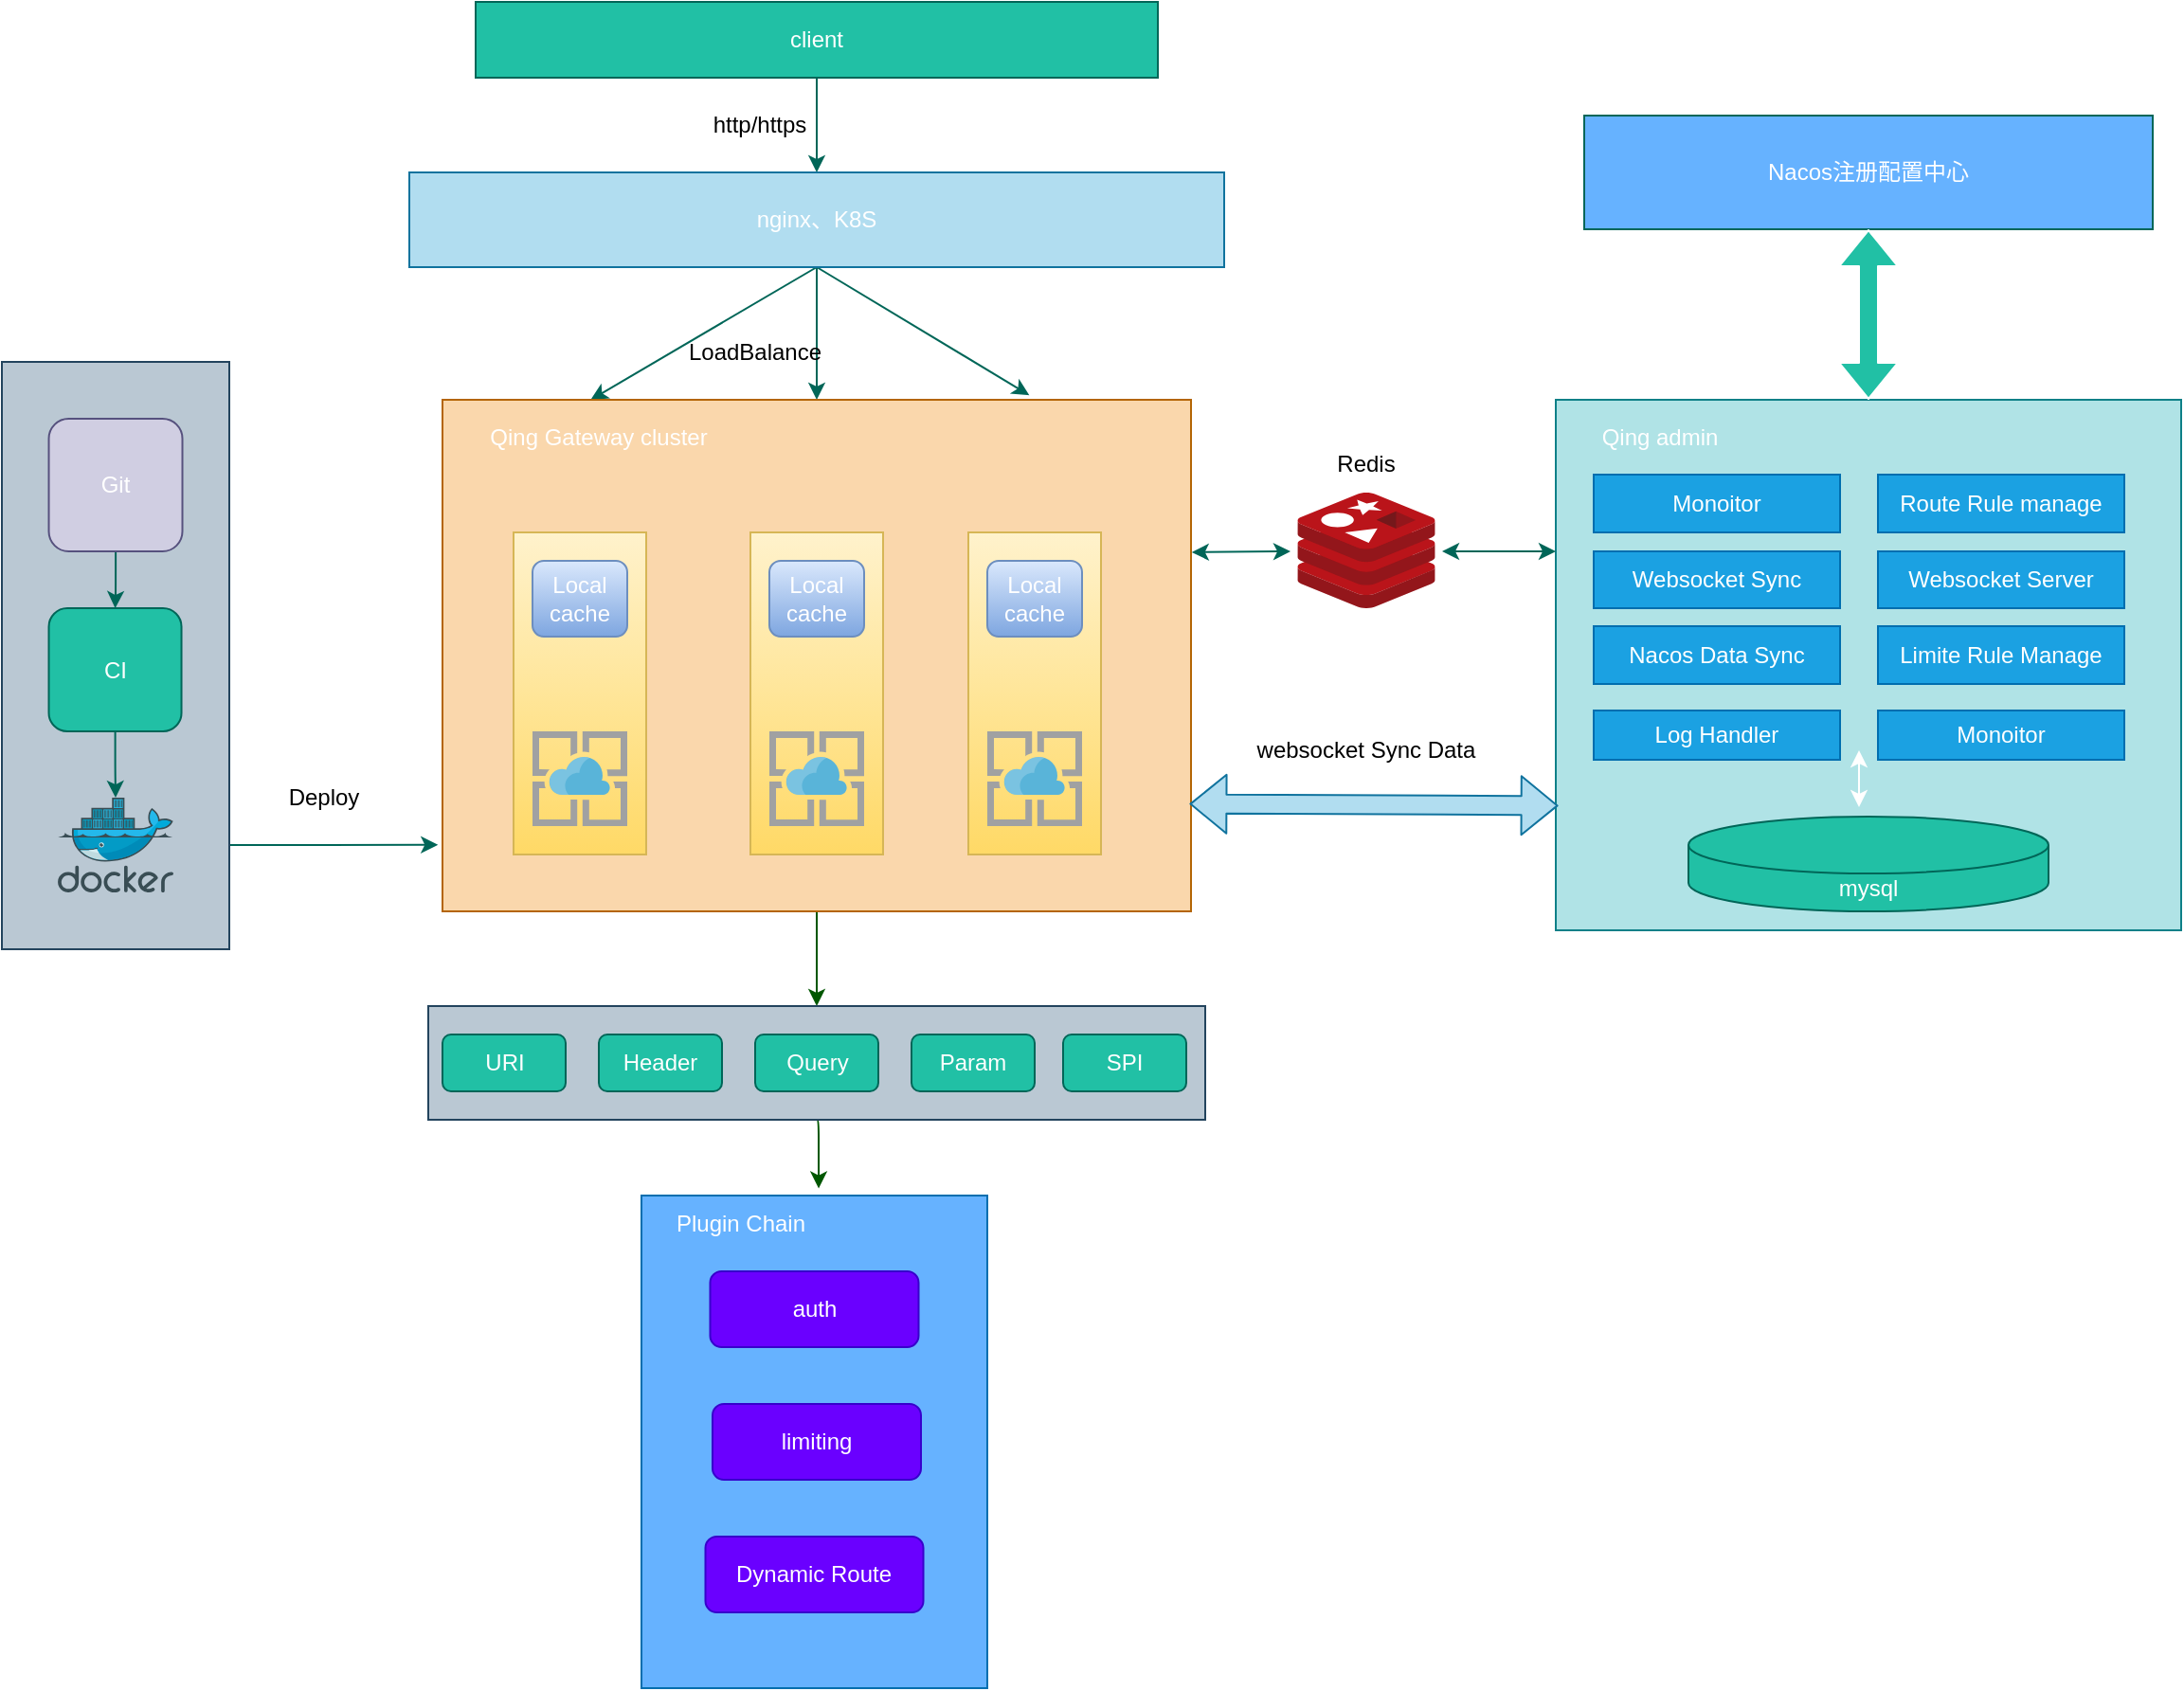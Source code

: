<mxfile version="17.4.2" type="device"><diagram id="dW1qAy2ZLM07U-Kjb7_2" name="第 1 页"><mxGraphModel dx="2338" dy="1055" grid="1" gridSize="10" guides="1" tooltips="1" connect="1" arrows="1" fold="1" page="1" pageScale="1" pageWidth="827" pageHeight="1169" math="0" shadow="0"><root><mxCell id="0"/><mxCell id="1" parent="0"/><mxCell id="Zk6Zet31j24s1ADIFB8w-4" style="edgeStyle=orthogonalEdgeStyle;curved=0;rounded=1;sketch=0;orthogonalLoop=1;jettySize=auto;html=1;exitX=0.5;exitY=1;exitDx=0;exitDy=0;entryX=0.5;entryY=0;entryDx=0;entryDy=0;fontColor=#FFFFFF;strokeColor=#006658;fillColor=#21C0A5;" edge="1" parent="1" source="Zk6Zet31j24s1ADIFB8w-1" target="Zk6Zet31j24s1ADIFB8w-3"><mxGeometry relative="1" as="geometry"/></mxCell><mxCell id="Zk6Zet31j24s1ADIFB8w-1" value="&lt;font color=&quot;#ffffff&quot;&gt;client&lt;/font&gt;" style="rounded=0;whiteSpace=wrap;html=1;fillColor=#21C0A5;strokeColor=#006658;fontColor=#5C5C5C;align=center;" vertex="1" parent="1"><mxGeometry x="210" y="80" width="360" height="40" as="geometry"/></mxCell><mxCell id="Zk6Zet31j24s1ADIFB8w-25" style="edgeStyle=none;rounded=1;sketch=0;orthogonalLoop=1;jettySize=auto;html=1;exitX=0.5;exitY=1;exitDx=0;exitDy=0;entryX=0.198;entryY=0;entryDx=0;entryDy=0;entryPerimeter=0;fontColor=#FFFFFF;strokeColor=#006658;fillColor=#21C0A5;" edge="1" parent="1" source="Zk6Zet31j24s1ADIFB8w-3" target="Zk6Zet31j24s1ADIFB8w-6"><mxGeometry relative="1" as="geometry"/></mxCell><mxCell id="Zk6Zet31j24s1ADIFB8w-26" style="edgeStyle=none;rounded=1;sketch=0;orthogonalLoop=1;jettySize=auto;html=1;exitX=0.5;exitY=1;exitDx=0;exitDy=0;fontColor=#FFFFFF;strokeColor=#006658;fillColor=#21C0A5;" edge="1" parent="1" source="Zk6Zet31j24s1ADIFB8w-3" target="Zk6Zet31j24s1ADIFB8w-6"><mxGeometry relative="1" as="geometry"/></mxCell><mxCell id="Zk6Zet31j24s1ADIFB8w-27" style="edgeStyle=none;rounded=1;sketch=0;orthogonalLoop=1;jettySize=auto;html=1;exitX=0.5;exitY=1;exitDx=0;exitDy=0;entryX=0.784;entryY=-0.009;entryDx=0;entryDy=0;entryPerimeter=0;fontColor=#FFFFFF;strokeColor=#006658;fillColor=#21C0A5;" edge="1" parent="1" source="Zk6Zet31j24s1ADIFB8w-3" target="Zk6Zet31j24s1ADIFB8w-6"><mxGeometry relative="1" as="geometry"/></mxCell><mxCell id="Zk6Zet31j24s1ADIFB8w-3" value="&lt;font color=&quot;#ffffff&quot;&gt;nginx、K8S&lt;/font&gt;" style="rounded=0;whiteSpace=wrap;html=1;sketch=0;strokeColor=#10739e;fillColor=#b1ddf0;" vertex="1" parent="1"><mxGeometry x="175" y="170" width="430" height="50" as="geometry"/></mxCell><mxCell id="Zk6Zet31j24s1ADIFB8w-5" value="&lt;font color=&quot;#000000&quot;&gt;http/https&lt;br&gt;&lt;/font&gt;" style="text;html=1;strokeColor=none;fillColor=none;align=center;verticalAlign=middle;whiteSpace=wrap;rounded=0;sketch=0;fontColor=#FFFFFF;" vertex="1" parent="1"><mxGeometry x="330" y="130" width="60" height="30" as="geometry"/></mxCell><mxCell id="Zk6Zet31j24s1ADIFB8w-79" style="edgeStyle=orthogonalEdgeStyle;rounded=1;sketch=0;orthogonalLoop=1;jettySize=auto;html=1;entryX=0.5;entryY=0;entryDx=0;entryDy=0;fontColor=#FFFFFF;strokeColor=#005700;fillColor=#008a00;" edge="1" parent="1" source="Zk6Zet31j24s1ADIFB8w-6" target="Zk6Zet31j24s1ADIFB8w-73"><mxGeometry relative="1" as="geometry"/></mxCell><mxCell id="Zk6Zet31j24s1ADIFB8w-6" value="" style="rounded=0;whiteSpace=wrap;html=1;sketch=0;strokeColor=#b46504;fillColor=#fad7ac;" vertex="1" parent="1"><mxGeometry x="192.5" y="290" width="395" height="270" as="geometry"/></mxCell><mxCell id="Zk6Zet31j24s1ADIFB8w-13" value="" style="group" vertex="1" connectable="0" parent="1"><mxGeometry x="230" y="360" width="70" height="170" as="geometry"/></mxCell><mxCell id="Zk6Zet31j24s1ADIFB8w-7" value="" style="rounded=0;whiteSpace=wrap;html=1;sketch=0;strokeColor=#d6b656;fillColor=#fff2cc;gradientColor=#ffd966;" vertex="1" parent="Zk6Zet31j24s1ADIFB8w-13"><mxGeometry width="70" height="170" as="geometry"/></mxCell><mxCell id="Zk6Zet31j24s1ADIFB8w-8" value="" style="sketch=0;aspect=fixed;html=1;points=[];align=center;image;fontSize=12;image=img/lib/mscae/App_Service.svg;rounded=0;fontColor=#000000;strokeColor=#006658;fillColor=#21C0A5;" vertex="1" parent="Zk6Zet31j24s1ADIFB8w-13"><mxGeometry x="10" y="105" width="50" height="50" as="geometry"/></mxCell><mxCell id="Zk6Zet31j24s1ADIFB8w-10" value="&lt;font color=&quot;#ffffff&quot;&gt;Local cache&lt;/font&gt;" style="rounded=1;whiteSpace=wrap;html=1;sketch=0;strokeColor=#6c8ebf;fillColor=#dae8fc;gradientColor=#7ea6e0;" vertex="1" parent="Zk6Zet31j24s1ADIFB8w-13"><mxGeometry x="10" y="15" width="50" height="40" as="geometry"/></mxCell><mxCell id="Zk6Zet31j24s1ADIFB8w-16" value="" style="rounded=0;whiteSpace=wrap;html=1;sketch=0;strokeColor=#d6b656;fillColor=#fff2cc;gradientColor=#ffd966;" vertex="1" parent="1"><mxGeometry x="355" y="360" width="70" height="170" as="geometry"/></mxCell><mxCell id="Zk6Zet31j24s1ADIFB8w-17" value="" style="sketch=0;aspect=fixed;html=1;points=[];align=center;image;fontSize=12;image=img/lib/mscae/App_Service.svg;rounded=0;fontColor=#000000;strokeColor=#006658;fillColor=#21C0A5;" vertex="1" parent="1"><mxGeometry x="365" y="465" width="50" height="50" as="geometry"/></mxCell><mxCell id="Zk6Zet31j24s1ADIFB8w-18" value="&lt;font color=&quot;#ffffff&quot;&gt;Local cache&lt;/font&gt;" style="rounded=1;whiteSpace=wrap;html=1;sketch=0;strokeColor=#6c8ebf;fillColor=#dae8fc;gradientColor=#7ea6e0;" vertex="1" parent="1"><mxGeometry x="365" y="375" width="50" height="40" as="geometry"/></mxCell><mxCell id="Zk6Zet31j24s1ADIFB8w-19" value="" style="rounded=0;whiteSpace=wrap;html=1;sketch=0;strokeColor=#d6b656;fillColor=#fff2cc;gradientColor=#ffd966;" vertex="1" parent="1"><mxGeometry x="470" y="360" width="70" height="170" as="geometry"/></mxCell><mxCell id="Zk6Zet31j24s1ADIFB8w-20" value="" style="sketch=0;aspect=fixed;html=1;points=[];align=center;image;fontSize=12;image=img/lib/mscae/App_Service.svg;rounded=0;fontColor=#000000;strokeColor=#006658;fillColor=#21C0A5;" vertex="1" parent="1"><mxGeometry x="480" y="465" width="50" height="50" as="geometry"/></mxCell><mxCell id="Zk6Zet31j24s1ADIFB8w-21" value="&lt;font color=&quot;#ffffff&quot;&gt;Local cache&lt;/font&gt;" style="rounded=1;whiteSpace=wrap;html=1;sketch=0;strokeColor=#6c8ebf;fillColor=#dae8fc;gradientColor=#7ea6e0;" vertex="1" parent="1"><mxGeometry x="480" y="375" width="50" height="40" as="geometry"/></mxCell><mxCell id="Zk6Zet31j24s1ADIFB8w-22" value="Qing Gateway cluster" style="text;html=1;strokeColor=none;fillColor=none;align=center;verticalAlign=middle;whiteSpace=wrap;rounded=0;sketch=0;fontColor=#FFFFFF;" vertex="1" parent="1"><mxGeometry x="210" y="300" width="130" height="20" as="geometry"/></mxCell><mxCell id="Zk6Zet31j24s1ADIFB8w-34" style="edgeStyle=orthogonalEdgeStyle;rounded=1;sketch=0;orthogonalLoop=1;jettySize=auto;html=1;entryX=-0.006;entryY=0.87;entryDx=0;entryDy=0;entryPerimeter=0;fontColor=#FFFFFF;strokeColor=#006658;fillColor=#21C0A5;" edge="1" parent="1" source="Zk6Zet31j24s1ADIFB8w-29" target="Zk6Zet31j24s1ADIFB8w-6"><mxGeometry relative="1" as="geometry"/></mxCell><mxCell id="Zk6Zet31j24s1ADIFB8w-36" value="" style="edgeStyle=orthogonalEdgeStyle;rounded=1;sketch=0;orthogonalLoop=1;jettySize=auto;html=1;fontColor=#FFFFFF;strokeColor=#006658;fillColor=#21C0A5;" edge="1" parent="1" source="Zk6Zet31j24s1ADIFB8w-31" target="Zk6Zet31j24s1ADIFB8w-35"><mxGeometry relative="1" as="geometry"/></mxCell><mxCell id="Zk6Zet31j24s1ADIFB8w-31" value="Git" style="rounded=1;whiteSpace=wrap;html=1;sketch=0;strokeColor=#56517e;fillColor=#d0cee2;" vertex="1" parent="1"><mxGeometry x="-15.24" y="300" width="70.49" height="70" as="geometry"/></mxCell><mxCell id="Zk6Zet31j24s1ADIFB8w-37" value="" style="edgeStyle=orthogonalEdgeStyle;rounded=1;sketch=0;orthogonalLoop=1;jettySize=auto;html=1;fontColor=#FFFFFF;strokeColor=#006658;fillColor=#21C0A5;" edge="1" parent="1" source="Zk6Zet31j24s1ADIFB8w-35" target="Zk6Zet31j24s1ADIFB8w-29"><mxGeometry relative="1" as="geometry"/></mxCell><mxCell id="Zk6Zet31j24s1ADIFB8w-35" value="CI" style="rounded=1;whiteSpace=wrap;html=1;sketch=0;fontColor=#FFFFFF;strokeColor=#006658;fillColor=#21C0A5;" vertex="1" parent="1"><mxGeometry x="-15.24" y="400" width="70" height="65" as="geometry"/></mxCell><mxCell id="Zk6Zet31j24s1ADIFB8w-40" value="" style="group" vertex="1" connectable="0" parent="1"><mxGeometry x="-40" y="270" width="120" height="310" as="geometry"/></mxCell><mxCell id="Zk6Zet31j24s1ADIFB8w-28" value="" style="rounded=0;whiteSpace=wrap;html=1;sketch=0;strokeColor=#23445d;fillColor=#bac8d3;" vertex="1" parent="Zk6Zet31j24s1ADIFB8w-40"><mxGeometry width="120" height="310" as="geometry"/></mxCell><mxCell id="Zk6Zet31j24s1ADIFB8w-29" value="" style="sketch=0;aspect=fixed;html=1;points=[];align=center;image;fontSize=12;image=img/lib/mscae/Docker.svg;rounded=0;fontColor=#FFFFFF;strokeColor=#006658;fillColor=#21C0A5;" vertex="1" parent="Zk6Zet31j24s1ADIFB8w-40"><mxGeometry x="29.51" y="230" width="60.98" height="50" as="geometry"/></mxCell><mxCell id="Zk6Zet31j24s1ADIFB8w-43" value="" style="edgeStyle=orthogonalEdgeStyle;rounded=1;sketch=0;orthogonalLoop=1;jettySize=auto;html=1;fontColor=#000000;strokeColor=#006658;fillColor=#21C0A5;" edge="1" parent="Zk6Zet31j24s1ADIFB8w-40" source="Zk6Zet31j24s1ADIFB8w-38" target="Zk6Zet31j24s1ADIFB8w-39"><mxGeometry relative="1" as="geometry"/></mxCell><mxCell id="Zk6Zet31j24s1ADIFB8w-38" value="&lt;font color=&quot;#ffffff&quot;&gt;Git&lt;/font&gt;" style="rounded=1;whiteSpace=wrap;html=1;sketch=0;strokeColor=#56517e;fillColor=#d0cee2;" vertex="1" parent="Zk6Zet31j24s1ADIFB8w-40"><mxGeometry x="24.76" y="30" width="70.49" height="70" as="geometry"/></mxCell><mxCell id="Zk6Zet31j24s1ADIFB8w-44" value="" style="edgeStyle=orthogonalEdgeStyle;rounded=1;sketch=0;orthogonalLoop=1;jettySize=auto;html=1;fontColor=#000000;strokeColor=#006658;fillColor=#21C0A5;" edge="1" parent="Zk6Zet31j24s1ADIFB8w-40" source="Zk6Zet31j24s1ADIFB8w-39" target="Zk6Zet31j24s1ADIFB8w-29"><mxGeometry relative="1" as="geometry"/></mxCell><mxCell id="Zk6Zet31j24s1ADIFB8w-39" value="CI" style="rounded=1;whiteSpace=wrap;html=1;sketch=0;fontColor=#FFFFFF;strokeColor=#006658;fillColor=#21C0A5;" vertex="1" parent="Zk6Zet31j24s1ADIFB8w-40"><mxGeometry x="24.76" y="130" width="70" height="65" as="geometry"/></mxCell><mxCell id="Zk6Zet31j24s1ADIFB8w-41" value="&lt;font color=&quot;#000000&quot;&gt;LoadBalance&lt;/font&gt;" style="text;html=1;strokeColor=none;fillColor=none;align=center;verticalAlign=middle;whiteSpace=wrap;rounded=0;sketch=0;fontColor=#FFFFFF;" vertex="1" parent="1"><mxGeometry x="310" y="250" width="95" height="30" as="geometry"/></mxCell><mxCell id="Zk6Zet31j24s1ADIFB8w-42" value="Deploy" style="text;html=1;strokeColor=none;fillColor=none;align=center;verticalAlign=middle;whiteSpace=wrap;rounded=0;sketch=0;fontColor=#000000;" vertex="1" parent="1"><mxGeometry x="100" y="485" width="60" height="30" as="geometry"/></mxCell><mxCell id="Zk6Zet31j24s1ADIFB8w-45" value="" style="rounded=0;whiteSpace=wrap;html=1;sketch=0;strokeColor=#0e8088;fillColor=#b0e3e6;" vertex="1" parent="1"><mxGeometry x="780" y="290" width="330" height="280" as="geometry"/></mxCell><mxCell id="Zk6Zet31j24s1ADIFB8w-46" value="" style="shape=flexArrow;endArrow=classic;startArrow=classic;html=1;rounded=1;sketch=0;fontColor=#000000;strokeColor=#10739e;fillColor=#b1ddf0;exitX=0.998;exitY=0.79;exitDx=0;exitDy=0;entryX=0.004;entryY=0.765;entryDx=0;entryDy=0;exitPerimeter=0;entryPerimeter=0;" edge="1" parent="1" source="Zk6Zet31j24s1ADIFB8w-6" target="Zk6Zet31j24s1ADIFB8w-45"><mxGeometry width="100" height="100" relative="1" as="geometry"><mxPoint x="587.5" y="424.58" as="sourcePoint"/><mxPoint x="687.5" y="424.58" as="targetPoint"/></mxGeometry></mxCell><mxCell id="Zk6Zet31j24s1ADIFB8w-47" value="websocket&amp;nbsp;Sync Data" style="text;html=1;strokeColor=none;fillColor=none;align=center;verticalAlign=middle;whiteSpace=wrap;rounded=0;sketch=0;fontColor=#000000;" vertex="1" parent="1"><mxGeometry x="615" y="465" width="130" height="20" as="geometry"/></mxCell><mxCell id="Zk6Zet31j24s1ADIFB8w-48" value="" style="sketch=0;aspect=fixed;html=1;points=[];align=center;image;fontSize=12;image=img/lib/mscae/Cache_Redis_Product.svg;rounded=0;fontColor=#000000;strokeColor=#006658;fillColor=#21C0A5;" vertex="1" parent="1"><mxGeometry x="643.69" y="339" width="72.62" height="61" as="geometry"/></mxCell><mxCell id="Zk6Zet31j24s1ADIFB8w-52" value="" style="endArrow=classic;startArrow=classic;html=1;rounded=1;sketch=0;fontColor=#000000;strokeColor=#006658;fillColor=#21C0A5;exitX=1.001;exitY=0.298;exitDx=0;exitDy=0;exitPerimeter=0;" edge="1" parent="1" source="Zk6Zet31j24s1ADIFB8w-6"><mxGeometry width="50" height="50" relative="1" as="geometry"><mxPoint x="590" y="400" as="sourcePoint"/><mxPoint x="640" y="370" as="targetPoint"/></mxGeometry></mxCell><mxCell id="Zk6Zet31j24s1ADIFB8w-54" value="" style="endArrow=classic;startArrow=classic;html=1;rounded=1;sketch=0;fontColor=#000000;strokeColor=#006658;fillColor=#21C0A5;exitX=1.051;exitY=0.508;exitDx=0;exitDy=0;exitPerimeter=0;" edge="1" parent="1" source="Zk6Zet31j24s1ADIFB8w-48"><mxGeometry width="50" height="50" relative="1" as="geometry"><mxPoint x="720" y="400" as="sourcePoint"/><mxPoint x="780" y="370" as="targetPoint"/></mxGeometry></mxCell><mxCell id="Zk6Zet31j24s1ADIFB8w-56" value="&lt;font color=&quot;#ffffff&quot;&gt;mysql&lt;/font&gt;" style="shape=cylinder3;whiteSpace=wrap;html=1;boundedLbl=1;backgroundOutline=1;size=15;rounded=0;sketch=0;fontColor=#000000;strokeColor=#006658;fillColor=#21C0A5;" vertex="1" parent="1"><mxGeometry x="850" y="510" width="190" height="50" as="geometry"/></mxCell><mxCell id="Zk6Zet31j24s1ADIFB8w-57" value="&lt;font color=&quot;#000000&quot;&gt;Redis&lt;/font&gt;" style="text;html=1;strokeColor=none;fillColor=none;align=center;verticalAlign=middle;whiteSpace=wrap;rounded=0;labelBackgroundColor=none;sketch=0;fontColor=#FFFFFF;" vertex="1" parent="1"><mxGeometry x="650" y="309" width="60" height="30" as="geometry"/></mxCell><mxCell id="Zk6Zet31j24s1ADIFB8w-58" value="&lt;font color=&quot;#ffffff&quot;&gt;Qing admin&lt;/font&gt;" style="text;html=1;strokeColor=none;fillColor=none;align=center;verticalAlign=middle;whiteSpace=wrap;rounded=0;labelBackgroundColor=none;sketch=0;fontColor=#000000;" vertex="1" parent="1"><mxGeometry x="790" y="300" width="90" height="20" as="geometry"/></mxCell><mxCell id="Zk6Zet31j24s1ADIFB8w-59" value="Monoitor" style="rounded=0;whiteSpace=wrap;html=1;labelBackgroundColor=none;sketch=0;strokeColor=#006EAF;fillColor=#1ba1e2;fontColor=#ffffff;" vertex="1" parent="1"><mxGeometry x="800" y="329.5" width="130" height="30.5" as="geometry"/></mxCell><mxCell id="Zk6Zet31j24s1ADIFB8w-60" value="Websocket Sync" style="rounded=0;whiteSpace=wrap;html=1;labelBackgroundColor=none;sketch=0;strokeColor=#006EAF;fillColor=#1ba1e2;fontColor=#ffffff;" vertex="1" parent="1"><mxGeometry x="800" y="370" width="130" height="30" as="geometry"/></mxCell><mxCell id="Zk6Zet31j24s1ADIFB8w-61" value="Log Handler" style="rounded=0;whiteSpace=wrap;html=1;labelBackgroundColor=none;sketch=0;strokeColor=#006EAF;fillColor=#1ba1e2;fontColor=#ffffff;" vertex="1" parent="1"><mxGeometry x="800" y="454" width="130" height="26" as="geometry"/></mxCell><mxCell id="Zk6Zet31j24s1ADIFB8w-62" value="Nacos Data Sync" style="rounded=0;whiteSpace=wrap;html=1;labelBackgroundColor=none;sketch=0;strokeColor=#006EAF;fillColor=#1ba1e2;fontColor=#ffffff;" vertex="1" parent="1"><mxGeometry x="800" y="409.5" width="130" height="30.5" as="geometry"/></mxCell><mxCell id="Zk6Zet31j24s1ADIFB8w-63" value="Route Rule manage" style="rounded=0;whiteSpace=wrap;html=1;labelBackgroundColor=none;sketch=0;strokeColor=#006EAF;fillColor=#1ba1e2;fontColor=#ffffff;" vertex="1" parent="1"><mxGeometry x="950" y="329.5" width="130" height="30.5" as="geometry"/></mxCell><mxCell id="Zk6Zet31j24s1ADIFB8w-64" value="Websocket Server" style="rounded=0;whiteSpace=wrap;html=1;labelBackgroundColor=none;sketch=0;strokeColor=#006EAF;fillColor=#1ba1e2;fontColor=#ffffff;" vertex="1" parent="1"><mxGeometry x="950" y="370" width="130" height="30" as="geometry"/></mxCell><mxCell id="Zk6Zet31j24s1ADIFB8w-65" value="Limite Rule Manage" style="rounded=0;whiteSpace=wrap;html=1;labelBackgroundColor=none;sketch=0;strokeColor=#006EAF;fillColor=#1ba1e2;fontColor=#ffffff;" vertex="1" parent="1"><mxGeometry x="950" y="409.5" width="130" height="30.5" as="geometry"/></mxCell><mxCell id="Zk6Zet31j24s1ADIFB8w-66" value="Monoitor" style="rounded=0;whiteSpace=wrap;html=1;labelBackgroundColor=none;sketch=0;strokeColor=#006EAF;fillColor=#1ba1e2;fontColor=#ffffff;" vertex="1" parent="1"><mxGeometry x="950" y="454" width="130" height="26" as="geometry"/></mxCell><mxCell id="Zk6Zet31j24s1ADIFB8w-72" value="" style="endArrow=classic;startArrow=classic;html=1;rounded=1;sketch=0;fontColor=#FFFFFF;strokeColor=#FFFFFF;" edge="1" parent="1"><mxGeometry width="50" height="50" relative="1" as="geometry"><mxPoint x="940" y="505" as="sourcePoint"/><mxPoint x="940" y="475" as="targetPoint"/></mxGeometry></mxCell><mxCell id="Zk6Zet31j24s1ADIFB8w-87" style="edgeStyle=orthogonalEdgeStyle;rounded=1;sketch=0;orthogonalLoop=1;jettySize=auto;html=1;exitX=0.5;exitY=1;exitDx=0;exitDy=0;entryX=0.873;entryY=-0.124;entryDx=0;entryDy=0;entryPerimeter=0;fontColor=#FFFFFF;strokeColor=#005700;fillColor=#008a00;" edge="1" parent="1" source="Zk6Zet31j24s1ADIFB8w-73" target="Zk6Zet31j24s1ADIFB8w-83"><mxGeometry relative="1" as="geometry"/></mxCell><mxCell id="Zk6Zet31j24s1ADIFB8w-73" value="" style="rounded=0;whiteSpace=wrap;html=1;labelBackgroundColor=none;sketch=0;strokeColor=#23445d;fillColor=#bac8d3;" vertex="1" parent="1"><mxGeometry x="185" y="610" width="410" height="60" as="geometry"/></mxCell><mxCell id="Zk6Zet31j24s1ADIFB8w-74" value="URI" style="rounded=1;whiteSpace=wrap;html=1;labelBackgroundColor=none;sketch=0;fontColor=#FFFFFF;strokeColor=#006658;fillColor=#21C0A5;" vertex="1" parent="1"><mxGeometry x="192.5" y="625" width="65" height="30" as="geometry"/></mxCell><mxCell id="Zk6Zet31j24s1ADIFB8w-75" value="Header" style="rounded=1;whiteSpace=wrap;html=1;labelBackgroundColor=none;sketch=0;fontColor=#FFFFFF;strokeColor=#006658;fillColor=#21C0A5;" vertex="1" parent="1"><mxGeometry x="275" y="625" width="65" height="30" as="geometry"/></mxCell><mxCell id="Zk6Zet31j24s1ADIFB8w-76" value="Query" style="rounded=1;whiteSpace=wrap;html=1;labelBackgroundColor=none;sketch=0;fontColor=#FFFFFF;strokeColor=#006658;fillColor=#21C0A5;" vertex="1" parent="1"><mxGeometry x="357.5" y="625" width="65" height="30" as="geometry"/></mxCell><mxCell id="Zk6Zet31j24s1ADIFB8w-77" value="Param" style="rounded=1;whiteSpace=wrap;html=1;labelBackgroundColor=none;sketch=0;fontColor=#FFFFFF;strokeColor=#006658;fillColor=#21C0A5;" vertex="1" parent="1"><mxGeometry x="440" y="625" width="65" height="30" as="geometry"/></mxCell><mxCell id="Zk6Zet31j24s1ADIFB8w-78" value="SPI" style="rounded=1;whiteSpace=wrap;html=1;labelBackgroundColor=none;sketch=0;fontColor=#FFFFFF;strokeColor=#006658;fillColor=#21C0A5;" vertex="1" parent="1"><mxGeometry x="520" y="625" width="65" height="30" as="geometry"/></mxCell><mxCell id="Zk6Zet31j24s1ADIFB8w-80" value="" style="rounded=0;whiteSpace=wrap;html=1;labelBackgroundColor=none;sketch=0;fontColor=#ffffff;strokeColor=#006EAF;fillColor=#66B2FF;" vertex="1" parent="1"><mxGeometry x="297.5" y="710" width="182.5" height="260" as="geometry"/></mxCell><mxCell id="Zk6Zet31j24s1ADIFB8w-81" value="auth" style="rounded=1;whiteSpace=wrap;html=1;labelBackgroundColor=none;sketch=0;fontColor=#ffffff;strokeColor=#3700CC;fillColor=#6a00ff;" vertex="1" parent="1"><mxGeometry x="333.75" y="750" width="110" height="40" as="geometry"/></mxCell><mxCell id="Zk6Zet31j24s1ADIFB8w-83" value="Plugin Chain" style="text;html=1;strokeColor=none;fillColor=none;align=center;verticalAlign=middle;whiteSpace=wrap;rounded=0;labelBackgroundColor=none;sketch=0;fontColor=#FFFFFF;" vertex="1" parent="1"><mxGeometry x="295" y="710" width="110" height="30" as="geometry"/></mxCell><mxCell id="Zk6Zet31j24s1ADIFB8w-85" value="limiting" style="rounded=1;whiteSpace=wrap;html=1;labelBackgroundColor=none;sketch=0;fontColor=#ffffff;strokeColor=#3700CC;fillColor=#6a00ff;" vertex="1" parent="1"><mxGeometry x="335" y="820" width="110" height="40" as="geometry"/></mxCell><mxCell id="Zk6Zet31j24s1ADIFB8w-86" value="Dynamic Route" style="rounded=1;whiteSpace=wrap;html=1;labelBackgroundColor=none;sketch=0;fontColor=#ffffff;strokeColor=#3700CC;fillColor=#6a00ff;" vertex="1" parent="1"><mxGeometry x="331.25" y="890" width="115" height="40" as="geometry"/></mxCell><mxCell id="Zk6Zet31j24s1ADIFB8w-88" value="Nacos注册配置中心" style="rounded=0;whiteSpace=wrap;html=1;labelBackgroundColor=none;sketch=0;fontColor=#FFFFFF;strokeColor=#006658;fillColor=#66B2FF;" vertex="1" parent="1"><mxGeometry x="795" y="140" width="300" height="60" as="geometry"/></mxCell><mxCell id="Zk6Zet31j24s1ADIFB8w-89" value="" style="shape=flexArrow;endArrow=classic;startArrow=classic;html=1;rounded=1;sketch=0;fontColor=#FFFFFF;strokeColor=#FFFFFF;fillColor=#21C0A5;entryX=0.5;entryY=1;entryDx=0;entryDy=0;" edge="1" parent="1" source="Zk6Zet31j24s1ADIFB8w-45" target="Zk6Zet31j24s1ADIFB8w-88"><mxGeometry width="100" height="100" relative="1" as="geometry"><mxPoint x="880" y="300" as="sourcePoint"/><mxPoint x="980" y="200" as="targetPoint"/></mxGeometry></mxCell></root></mxGraphModel></diagram></mxfile>